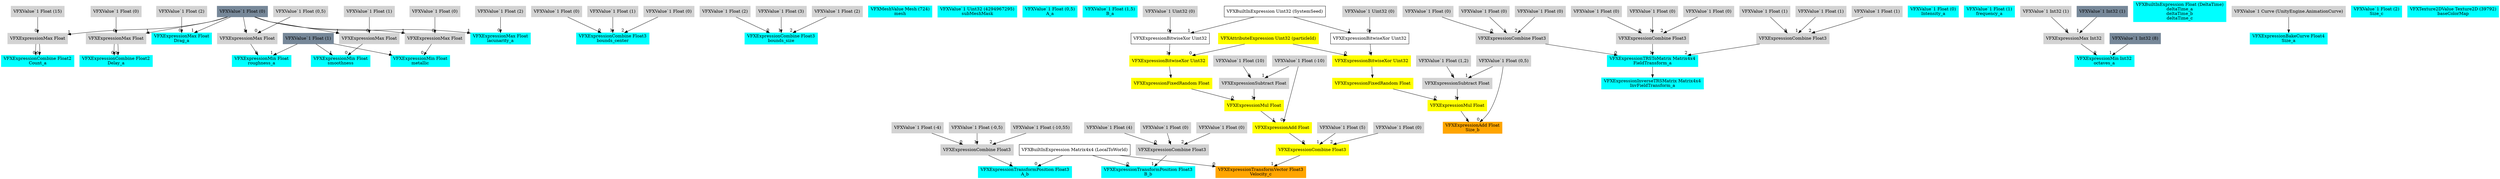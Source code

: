 digraph G {
node0 [shape="box" color="cyan" style="filled" label="VFXExpressionCombine Float2
Count_a"]
node1 [shape="box" color="lightgray" style="filled" label="VFXExpressionMax Float"]
node2 [shape="box" color="lightgray" style="filled" label="VFXValue`1 Float (15)"]
node3 [shape="box" color="lightslategray" style="filled" label="VFXValue`1 Float (0)"]
node4 [shape="box" color="cyan" style="filled" label="VFXExpressionCombine Float2
Delay_a"]
node5 [shape="box" color="lightgray" style="filled" label="VFXExpressionMax Float"]
node6 [shape="box" color="lightgray" style="filled" label="VFXValue`1 Float (0)"]
node7 [shape="box" color="cyan" style="filled" label="VFXExpressionCombine Float3
bounds_center"]
node8 [shape="box" color="lightgray" style="filled" label="VFXValue`1 Float (0)"]
node9 [shape="box" color="lightgray" style="filled" label="VFXValue`1 Float (1)"]
node10 [shape="box" color="lightgray" style="filled" label="VFXValue`1 Float (0)"]
node11 [shape="box" color="cyan" style="filled" label="VFXExpressionCombine Float3
bounds_size"]
node12 [shape="box" color="lightgray" style="filled" label="VFXValue`1 Float (2)"]
node13 [shape="box" color="lightgray" style="filled" label="VFXValue`1 Float (3)"]
node14 [shape="box" color="lightgray" style="filled" label="VFXValue`1 Float (2)"]
node15 [shape="box" color="cyan" style="filled" label="VFXMeshValue Mesh (724)
mesh"]
node16 [shape="box" color="cyan" style="filled" label="VFXValue`1 Uint32 (4294967295)
subMeshMask"]
node17 [shape="box" color="cyan" style="filled" label="VFXValue`1 Float (0,5)
A_a"]
node18 [shape="box" color="cyan" style="filled" label="VFXValue`1 Float (1,5)
B_a"]
node19 [shape="box" color="cyan" style="filled" label="VFXExpressionTransformPosition Float3
A_b"]
node20 [shape="box" label="VFXBuiltInExpression Matrix4x4 (LocalToWorld)"]
node21 [shape="box" color="lightgray" style="filled" label="VFXExpressionCombine Float3"]
node22 [shape="box" color="lightgray" style="filled" label="VFXValue`1 Float (-4)"]
node23 [shape="box" color="lightgray" style="filled" label="VFXValue`1 Float (-0,5)"]
node24 [shape="box" color="lightgray" style="filled" label="VFXValue`1 Float (-10,55)"]
node25 [shape="box" color="cyan" style="filled" label="VFXExpressionTransformPosition Float3
B_b"]
node26 [shape="box" color="lightgray" style="filled" label="VFXExpressionCombine Float3"]
node27 [shape="box" color="lightgray" style="filled" label="VFXValue`1 Float (4)"]
node28 [shape="box" color="lightgray" style="filled" label="VFXValue`1 Float (0)"]
node29 [shape="box" color="lightgray" style="filled" label="VFXValue`1 Float (0)"]
node30 [shape="box" color="orange" style="filled" label="VFXExpressionTransformVector Float3
Velocity_c"]
node31 [shape="box" color="yellow" style="filled" label="VFXExpressionCombine Float3"]
node32 [shape="box" color="yellow" style="filled" label="VFXExpressionAdd Float"]
node33 [shape="box" color="lightgray" style="filled" label="VFXValue`1 Float (-10)"]
node34 [shape="box" color="yellow" style="filled" label="VFXExpressionMul Float"]
node35 [shape="box" color="yellow" style="filled" label="VFXExpressionFixedRandom Float"]
node36 [shape="box" color="yellow" style="filled" label="VFXExpressionBitwiseXor Uint32"]
node37 [shape="box" color="yellow" style="filled" label="VFXAttributeExpression Uint32 (particleId)"]
node38 [shape="box" label="VFXExpressionBitwiseXor Uint32"]
node39 [shape="box" color="lightgray" style="filled" label="VFXValue`1 Uint32 (0)"]
node40 [shape="box" label="VFXBuiltInExpression Uint32 (SystemSeed)"]
node41 [shape="box" color="lightgray" style="filled" label="VFXExpressionSubtract Float"]
node42 [shape="box" color="lightgray" style="filled" label="VFXValue`1 Float (10)"]
node43 [shape="box" color="lightgray" style="filled" label="VFXValue`1 Float (5)"]
node44 [shape="box" color="lightgray" style="filled" label="VFXValue`1 Float (0)"]
node45 [shape="box" color="cyan" style="filled" label="VFXExpressionInverseTRSMatrix Matrix4x4
InvFieldTransform_a"]
node46 [shape="box" color="cyan" style="filled" label="VFXExpressionTRSToMatrix Matrix4x4
FieldTransform_a"]
node47 [shape="box" color="lightgray" style="filled" label="VFXExpressionCombine Float3"]
node48 [shape="box" color="lightgray" style="filled" label="VFXValue`1 Float (0)"]
node49 [shape="box" color="lightgray" style="filled" label="VFXValue`1 Float (0)"]
node50 [shape="box" color="lightgray" style="filled" label="VFXValue`1 Float (0)"]
node51 [shape="box" color="lightgray" style="filled" label="VFXExpressionCombine Float3"]
node52 [shape="box" color="lightgray" style="filled" label="VFXValue`1 Float (0)"]
node53 [shape="box" color="lightgray" style="filled" label="VFXValue`1 Float (0)"]
node54 [shape="box" color="lightgray" style="filled" label="VFXValue`1 Float (0)"]
node55 [shape="box" color="lightgray" style="filled" label="VFXExpressionCombine Float3"]
node56 [shape="box" color="lightgray" style="filled" label="VFXValue`1 Float (1)"]
node57 [shape="box" color="lightgray" style="filled" label="VFXValue`1 Float (1)"]
node58 [shape="box" color="lightgray" style="filled" label="VFXValue`1 Float (1)"]
node59 [shape="box" color="cyan" style="filled" label="VFXValue`1 Float (0)
Intensity_a"]
node60 [shape="box" color="cyan" style="filled" label="VFXExpressionMax Float
Drag_a"]
node61 [shape="box" color="lightgray" style="filled" label="VFXValue`1 Float (2)"]
node62 [shape="box" color="cyan" style="filled" label="VFXValue`1 Float (1)
frequency_a"]
node63 [shape="box" color="cyan" style="filled" label="VFXExpressionMin Int32
octaves_a"]
node64 [shape="box" color="lightgray" style="filled" label="VFXExpressionMax Int32"]
node65 [shape="box" color="lightgray" style="filled" label="VFXValue`1 Int32 (1)"]
node66 [shape="box" color="lightslategray" style="filled" label="VFXValue`1 Int32 (1)"]
node67 [shape="box" color="lightslategray" style="filled" label="VFXValue`1 Int32 (8)"]
node68 [shape="box" color="cyan" style="filled" label="VFXExpressionMin Float
roughness_a"]
node69 [shape="box" color="lightgray" style="filled" label="VFXExpressionMax Float"]
node70 [shape="box" color="lightgray" style="filled" label="VFXValue`1 Float (0,5)"]
node71 [shape="box" color="lightslategray" style="filled" label="VFXValue`1 Float (1)"]
node72 [shape="box" color="cyan" style="filled" label="VFXExpressionMax Float
lacunarity_a"]
node73 [shape="box" color="lightgray" style="filled" label="VFXValue`1 Float (2)"]
node74 [shape="box" color="cyan" style="filled" label="VFXBuiltInExpression Float (DeltaTime)
deltaTime_a
deltaTime_b
deltaTime_c"]
node75 [shape="box" color="cyan" style="filled" label="VFXExpressionBakeCurve Float4
Size_a"]
node76 [shape="box" color="lightgray" style="filled" label="VFXValue`1 Curve (UnityEngine.AnimationCurve)"]
node77 [shape="box" color="orange" style="filled" label="VFXExpressionAdd Float
Size_b"]
node78 [shape="box" color="lightgray" style="filled" label="VFXValue`1 Float (0,5)"]
node79 [shape="box" color="yellow" style="filled" label="VFXExpressionMul Float"]
node80 [shape="box" color="yellow" style="filled" label="VFXExpressionFixedRandom Float"]
node81 [shape="box" color="yellow" style="filled" label="VFXExpressionBitwiseXor Uint32"]
node82 [shape="box" label="VFXExpressionBitwiseXor Uint32"]
node83 [shape="box" color="lightgray" style="filled" label="VFXValue`1 Uint32 (0)"]
node84 [shape="box" color="lightgray" style="filled" label="VFXExpressionSubtract Float"]
node85 [shape="box" color="lightgray" style="filled" label="VFXValue`1 Float (1,2)"]
node86 [shape="box" color="cyan" style="filled" label="VFXValue`1 Float (2)
Size_c"]
node87 [shape="box" color="cyan" style="filled" label="VFXExpressionMin Float
smoothness"]
node88 [shape="box" color="lightgray" style="filled" label="VFXExpressionMax Float"]
node89 [shape="box" color="lightgray" style="filled" label="VFXValue`1 Float (1)"]
node90 [shape="box" color="cyan" style="filled" label="VFXExpressionMin Float
metallic"]
node91 [shape="box" color="lightgray" style="filled" label="VFXExpressionMax Float"]
node92 [shape="box" color="lightgray" style="filled" label="VFXValue`1 Float (0)"]
node93 [shape="box" color="cyan" style="filled" label="VFXTexture2DValue Texture2D (39792)
baseColorMap"]
node1 -> node0 [headlabel="0"]
node1 -> node0 [headlabel="1"]
node2 -> node1 [headlabel="0"]
node3 -> node1 [headlabel="1"]
node5 -> node4 [headlabel="0"]
node5 -> node4 [headlabel="1"]
node6 -> node5 [headlabel="0"]
node3 -> node5 [headlabel="1"]
node8 -> node7 [headlabel="0"]
node9 -> node7 [headlabel="1"]
node10 -> node7 [headlabel="2"]
node12 -> node11 [headlabel="0"]
node13 -> node11 [headlabel="1"]
node14 -> node11 [headlabel="2"]
node20 -> node19 [headlabel="0"]
node21 -> node19 [headlabel="1"]
node22 -> node21 [headlabel="0"]
node23 -> node21 [headlabel="1"]
node24 -> node21 [headlabel="2"]
node20 -> node25 [headlabel="0"]
node26 -> node25 [headlabel="1"]
node27 -> node26 [headlabel="0"]
node28 -> node26 [headlabel="1"]
node29 -> node26 [headlabel="2"]
node20 -> node30 [headlabel="0"]
node31 -> node30 [headlabel="1"]
node32 -> node31 [headlabel="0"]
node43 -> node31 [headlabel="1"]
node44 -> node31 [headlabel="2"]
node33 -> node32 [headlabel="0"]
node34 -> node32 [headlabel="1"]
node35 -> node34 [headlabel="0"]
node41 -> node34 [headlabel="1"]
node36 -> node35 
node37 -> node36 [headlabel="0"]
node38 -> node36 [headlabel="1"]
node39 -> node38 [headlabel="0"]
node40 -> node38 [headlabel="1"]
node42 -> node41 [headlabel="0"]
node33 -> node41 [headlabel="1"]
node46 -> node45 
node47 -> node46 [headlabel="0"]
node51 -> node46 [headlabel="1"]
node55 -> node46 [headlabel="2"]
node48 -> node47 [headlabel="0"]
node49 -> node47 [headlabel="1"]
node50 -> node47 [headlabel="2"]
node52 -> node51 [headlabel="0"]
node53 -> node51 [headlabel="1"]
node54 -> node51 [headlabel="2"]
node56 -> node55 [headlabel="0"]
node57 -> node55 [headlabel="1"]
node58 -> node55 [headlabel="2"]
node61 -> node60 [headlabel="0"]
node3 -> node60 [headlabel="1"]
node64 -> node63 [headlabel="0"]
node67 -> node63 [headlabel="1"]
node65 -> node64 [headlabel="0"]
node66 -> node64 [headlabel="1"]
node69 -> node68 [headlabel="0"]
node71 -> node68 [headlabel="1"]
node70 -> node69 [headlabel="0"]
node3 -> node69 [headlabel="1"]
node73 -> node72 [headlabel="0"]
node3 -> node72 [headlabel="1"]
node76 -> node75 
node78 -> node77 [headlabel="0"]
node79 -> node77 [headlabel="1"]
node80 -> node79 [headlabel="0"]
node84 -> node79 [headlabel="1"]
node81 -> node80 
node37 -> node81 [headlabel="0"]
node82 -> node81 [headlabel="1"]
node83 -> node82 [headlabel="0"]
node40 -> node82 [headlabel="1"]
node85 -> node84 [headlabel="0"]
node78 -> node84 [headlabel="1"]
node88 -> node87 [headlabel="0"]
node71 -> node87 [headlabel="1"]
node89 -> node88 [headlabel="0"]
node3 -> node88 [headlabel="1"]
node91 -> node90 [headlabel="0"]
node71 -> node90 [headlabel="1"]
node92 -> node91 [headlabel="0"]
node3 -> node91 [headlabel="1"]
}
